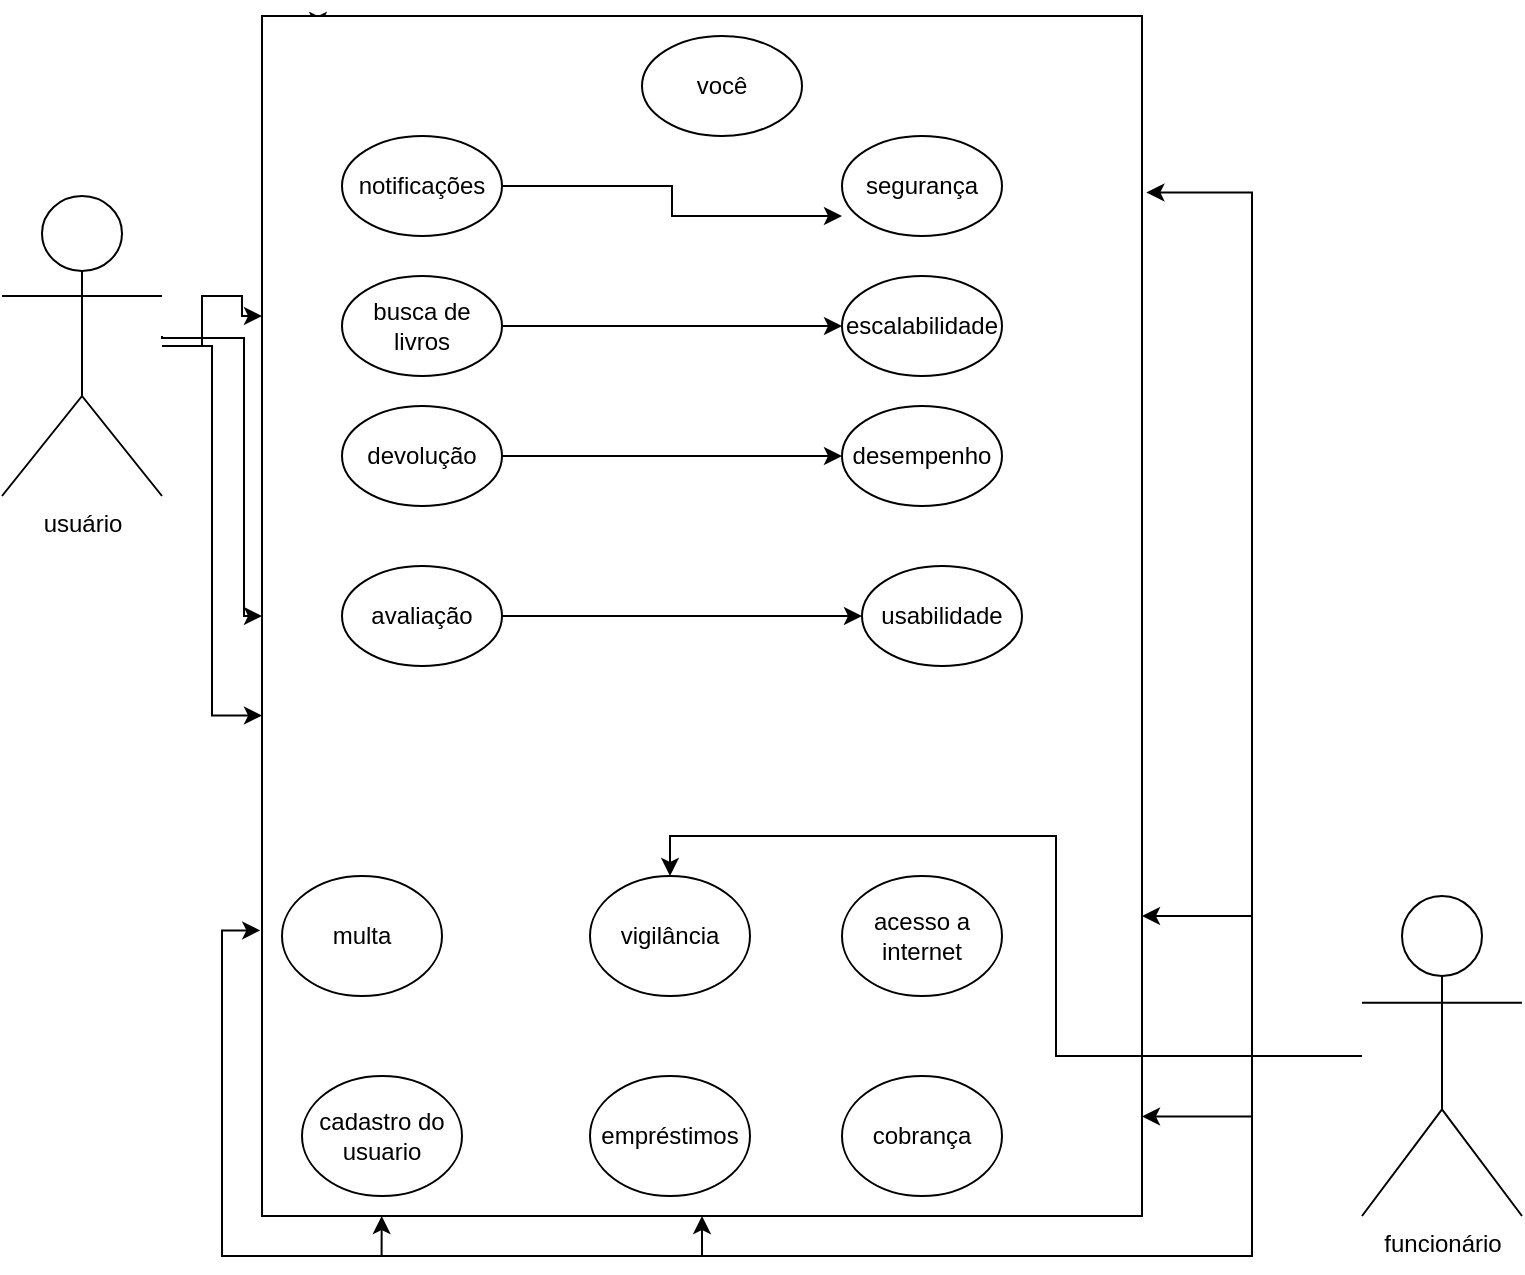 <mxfile version="24.4.14" type="github">
  <diagram name="Página-1" id="C96arZJrrSCVBLOG4efR">
    <mxGraphModel dx="880" dy="460" grid="1" gridSize="10" guides="1" tooltips="1" connect="1" arrows="1" fold="1" page="1" pageScale="1" pageWidth="827" pageHeight="1169" math="0" shadow="0">
      <root>
        <mxCell id="0" />
        <mxCell id="1" parent="0" />
        <mxCell id="kRZZq-kJ1OqrjR1lZMrt-66" style="edgeStyle=orthogonalEdgeStyle;rounded=0;orthogonalLoop=1;jettySize=auto;html=1;" edge="1" parent="1" target="kRZZq-kJ1OqrjR1lZMrt-39">
          <mxGeometry relative="1" as="geometry">
            <mxPoint x="190" y="200" as="targetPoint" />
            <mxPoint x="120" y="200" as="sourcePoint" />
            <Array as="points">
              <mxPoint x="120" y="201" />
              <mxPoint x="161" y="201" />
              <mxPoint x="161" y="340" />
            </Array>
          </mxGeometry>
        </mxCell>
        <mxCell id="kRZZq-kJ1OqrjR1lZMrt-34" style="edgeStyle=orthogonalEdgeStyle;rounded=0;orthogonalLoop=1;jettySize=auto;html=1;exitX=0.5;exitY=1;exitDx=0;exitDy=0;entryX=0.467;entryY=1.35;entryDx=0;entryDy=0;entryPerimeter=0;" edge="1" parent="1">
          <mxGeometry relative="1" as="geometry">
            <mxPoint x="200" y="40" as="sourcePoint" />
            <mxPoint x="198.02" y="47" as="targetPoint" />
          </mxGeometry>
        </mxCell>
        <mxCell id="kRZZq-kJ1OqrjR1lZMrt-39" value="" style="rounded=0;whiteSpace=wrap;html=1;" vertex="1" parent="1">
          <mxGeometry x="170" y="40" width="440" height="600" as="geometry" />
        </mxCell>
        <mxCell id="kRZZq-kJ1OqrjR1lZMrt-41" value="&lt;font style=&quot;vertical-align: inherit;&quot;&gt;&lt;font style=&quot;vertical-align: inherit;&quot;&gt;&lt;font style=&quot;vertical-align: inherit;&quot;&gt;&lt;font style=&quot;vertical-align: inherit;&quot;&gt;&lt;font style=&quot;vertical-align: inherit;&quot;&gt;&lt;font style=&quot;vertical-align: inherit;&quot;&gt;você&lt;/font&gt;&lt;/font&gt;&lt;/font&gt;&lt;/font&gt;&lt;/font&gt;&lt;/font&gt;" style="ellipse;whiteSpace=wrap;html=1;" vertex="1" parent="1">
          <mxGeometry x="360" y="50" width="80" height="50" as="geometry" />
        </mxCell>
        <mxCell id="kRZZq-kJ1OqrjR1lZMrt-44" value="&lt;font style=&quot;vertical-align: inherit;&quot;&gt;&lt;font style=&quot;vertical-align: inherit;&quot;&gt;segurança&lt;/font&gt;&lt;/font&gt;" style="ellipse;whiteSpace=wrap;html=1;" vertex="1" parent="1">
          <mxGeometry x="460" y="100" width="80" height="50" as="geometry" />
        </mxCell>
        <mxCell id="kRZZq-kJ1OqrjR1lZMrt-47" value="&lt;font style=&quot;vertical-align: inherit;&quot;&gt;&lt;font style=&quot;vertical-align: inherit;&quot;&gt;usabilidade&lt;/font&gt;&lt;/font&gt;" style="ellipse;whiteSpace=wrap;html=1;" vertex="1" parent="1">
          <mxGeometry x="470" y="315" width="80" height="50" as="geometry" />
        </mxCell>
        <mxCell id="kRZZq-kJ1OqrjR1lZMrt-48" value="&lt;font style=&quot;vertical-align: inherit;&quot;&gt;&lt;font style=&quot;vertical-align: inherit;&quot;&gt;desempenho&lt;/font&gt;&lt;/font&gt;" style="ellipse;whiteSpace=wrap;html=1;" vertex="1" parent="1">
          <mxGeometry x="460" y="235" width="80" height="50" as="geometry" />
        </mxCell>
        <mxCell id="kRZZq-kJ1OqrjR1lZMrt-49" value="&lt;font style=&quot;vertical-align: inherit;&quot;&gt;&lt;font style=&quot;vertical-align: inherit;&quot;&gt;escalabilidade&lt;/font&gt;&lt;/font&gt;" style="ellipse;whiteSpace=wrap;html=1;" vertex="1" parent="1">
          <mxGeometry x="460" y="170" width="80" height="50" as="geometry" />
        </mxCell>
        <mxCell id="kRZZq-kJ1OqrjR1lZMrt-56" style="edgeStyle=orthogonalEdgeStyle;rounded=0;orthogonalLoop=1;jettySize=auto;html=1;entryX=0;entryY=0.5;entryDx=0;entryDy=0;" edge="1" parent="1" source="kRZZq-kJ1OqrjR1lZMrt-50" target="kRZZq-kJ1OqrjR1lZMrt-49">
          <mxGeometry relative="1" as="geometry" />
        </mxCell>
        <mxCell id="kRZZq-kJ1OqrjR1lZMrt-50" value="&lt;font style=&quot;vertical-align: inherit;&quot;&gt;&lt;font style=&quot;vertical-align: inherit;&quot;&gt;busca de livros&lt;/font&gt;&lt;/font&gt;" style="ellipse;whiteSpace=wrap;html=1;" vertex="1" parent="1">
          <mxGeometry x="210" y="170" width="80" height="50" as="geometry" />
        </mxCell>
        <mxCell id="kRZZq-kJ1OqrjR1lZMrt-89" style="edgeStyle=orthogonalEdgeStyle;rounded=0;orthogonalLoop=1;jettySize=auto;html=1;entryX=0;entryY=0.5;entryDx=0;entryDy=0;" edge="1" parent="1" source="kRZZq-kJ1OqrjR1lZMrt-52" target="kRZZq-kJ1OqrjR1lZMrt-47">
          <mxGeometry relative="1" as="geometry" />
        </mxCell>
        <mxCell id="kRZZq-kJ1OqrjR1lZMrt-52" value="&lt;font style=&quot;vertical-align: inherit;&quot;&gt;&lt;font style=&quot;vertical-align: inherit;&quot;&gt;avaliação&lt;/font&gt;&lt;/font&gt;" style="ellipse;whiteSpace=wrap;html=1;" vertex="1" parent="1">
          <mxGeometry x="210" y="315" width="80" height="50" as="geometry" />
        </mxCell>
        <mxCell id="kRZZq-kJ1OqrjR1lZMrt-53" value="&lt;font style=&quot;vertical-align: inherit;&quot;&gt;&lt;font style=&quot;vertical-align: inherit;&quot;&gt;notificações&lt;/font&gt;&lt;/font&gt;" style="ellipse;whiteSpace=wrap;html=1;" vertex="1" parent="1">
          <mxGeometry x="210" y="100" width="80" height="50" as="geometry" />
        </mxCell>
        <mxCell id="kRZZq-kJ1OqrjR1lZMrt-91" style="edgeStyle=orthogonalEdgeStyle;rounded=0;orthogonalLoop=1;jettySize=auto;html=1;entryX=0.5;entryY=1;entryDx=0;entryDy=0;" edge="1" parent="1" source="kRZZq-kJ1OqrjR1lZMrt-63" target="kRZZq-kJ1OqrjR1lZMrt-39">
          <mxGeometry relative="1" as="geometry" />
        </mxCell>
        <mxCell id="kRZZq-kJ1OqrjR1lZMrt-99" style="edgeStyle=orthogonalEdgeStyle;rounded=0;orthogonalLoop=1;jettySize=auto;html=1;entryX=0.5;entryY=0;entryDx=0;entryDy=0;" edge="1" parent="1" source="kRZZq-kJ1OqrjR1lZMrt-63" target="kRZZq-kJ1OqrjR1lZMrt-75">
          <mxGeometry relative="1" as="geometry" />
        </mxCell>
        <mxCell id="kRZZq-kJ1OqrjR1lZMrt-63" value="&lt;font style=&quot;vertical-align: inherit;&quot;&gt;&lt;font style=&quot;vertical-align: inherit;&quot;&gt;funcionário&lt;/font&gt;&lt;/font&gt;" style="shape=umlActor;verticalLabelPosition=bottom;verticalAlign=top;html=1;outlineConnect=0;" vertex="1" parent="1">
          <mxGeometry x="720" y="480" width="80" height="160" as="geometry" />
        </mxCell>
        <mxCell id="kRZZq-kJ1OqrjR1lZMrt-80" style="edgeStyle=orthogonalEdgeStyle;rounded=0;orthogonalLoop=1;jettySize=auto;html=1;entryX=0;entryY=0.25;entryDx=0;entryDy=0;" edge="1" parent="1" source="kRZZq-kJ1OqrjR1lZMrt-69" target="kRZZq-kJ1OqrjR1lZMrt-39">
          <mxGeometry relative="1" as="geometry">
            <Array as="points">
              <mxPoint x="140" y="205" />
              <mxPoint x="140" y="180" />
              <mxPoint x="160" y="180" />
            </Array>
          </mxGeometry>
        </mxCell>
        <mxCell id="kRZZq-kJ1OqrjR1lZMrt-69" value="&lt;font style=&quot;vertical-align: inherit;&quot;&gt;&lt;font style=&quot;vertical-align: inherit;&quot;&gt;usuário&lt;/font&gt;&lt;/font&gt;" style="shape=umlActor;verticalLabelPosition=bottom;verticalAlign=top;html=1;outlineConnect=0;" vertex="1" parent="1">
          <mxGeometry x="40" y="130" width="80" height="150" as="geometry" />
        </mxCell>
        <mxCell id="kRZZq-kJ1OqrjR1lZMrt-70" style="edgeStyle=orthogonalEdgeStyle;rounded=0;orthogonalLoop=1;jettySize=auto;html=1;entryX=0;entryY=0.583;entryDx=0;entryDy=0;entryPerimeter=0;" edge="1" parent="1" source="kRZZq-kJ1OqrjR1lZMrt-69" target="kRZZq-kJ1OqrjR1lZMrt-39">
          <mxGeometry relative="1" as="geometry">
            <mxPoint x="190" y="400" as="targetPoint" />
          </mxGeometry>
        </mxCell>
        <mxCell id="kRZZq-kJ1OqrjR1lZMrt-74" value="&lt;font style=&quot;vertical-align: inherit;&quot;&gt;&lt;font style=&quot;vertical-align: inherit;&quot;&gt;acesso a internet&lt;/font&gt;&lt;/font&gt;" style="ellipse;whiteSpace=wrap;html=1;" vertex="1" parent="1">
          <mxGeometry x="460" y="470" width="80" height="60" as="geometry" />
        </mxCell>
        <mxCell id="kRZZq-kJ1OqrjR1lZMrt-75" value="&lt;font style=&quot;vertical-align: inherit;&quot;&gt;&lt;font style=&quot;vertical-align: inherit;&quot;&gt;vigilância&lt;/font&gt;&lt;/font&gt;" style="ellipse;whiteSpace=wrap;html=1;" vertex="1" parent="1">
          <mxGeometry x="334" y="470" width="80" height="60" as="geometry" />
        </mxCell>
        <mxCell id="kRZZq-kJ1OqrjR1lZMrt-76" value="&lt;font style=&quot;vertical-align: inherit;&quot;&gt;&lt;font style=&quot;vertical-align: inherit;&quot;&gt;cadastro do usuario&lt;/font&gt;&lt;/font&gt;" style="ellipse;whiteSpace=wrap;html=1;" vertex="1" parent="1">
          <mxGeometry x="190" y="570" width="80" height="60" as="geometry" />
        </mxCell>
        <mxCell id="kRZZq-kJ1OqrjR1lZMrt-77" value="&lt;font style=&quot;vertical-align: inherit;&quot;&gt;&lt;font style=&quot;vertical-align: inherit;&quot;&gt;empréstimos&lt;/font&gt;&lt;/font&gt;" style="ellipse;whiteSpace=wrap;html=1;" vertex="1" parent="1">
          <mxGeometry x="334" y="570" width="80" height="60" as="geometry" />
        </mxCell>
        <mxCell id="kRZZq-kJ1OqrjR1lZMrt-78" value="&lt;font style=&quot;vertical-align: inherit;&quot;&gt;&lt;font style=&quot;vertical-align: inherit;&quot;&gt;cobrança&lt;/font&gt;&lt;/font&gt;" style="ellipse;whiteSpace=wrap;html=1;" vertex="1" parent="1">
          <mxGeometry x="460" y="570" width="80" height="60" as="geometry" />
        </mxCell>
        <mxCell id="kRZZq-kJ1OqrjR1lZMrt-79" value="&lt;font style=&quot;vertical-align: inherit;&quot;&gt;&lt;font style=&quot;vertical-align: inherit;&quot;&gt;multa&lt;/font&gt;&lt;/font&gt;" style="ellipse;whiteSpace=wrap;html=1;" vertex="1" parent="1">
          <mxGeometry x="180" y="470" width="80" height="60" as="geometry" />
        </mxCell>
        <mxCell id="kRZZq-kJ1OqrjR1lZMrt-81" style="edgeStyle=orthogonalEdgeStyle;rounded=0;orthogonalLoop=1;jettySize=auto;html=1;entryX=1;entryY=0.75;entryDx=0;entryDy=0;" edge="1" parent="1" source="kRZZq-kJ1OqrjR1lZMrt-63" target="kRZZq-kJ1OqrjR1lZMrt-39">
          <mxGeometry relative="1" as="geometry" />
        </mxCell>
        <mxCell id="kRZZq-kJ1OqrjR1lZMrt-82" style="edgeStyle=orthogonalEdgeStyle;rounded=0;orthogonalLoop=1;jettySize=auto;html=1;entryX=1;entryY=0.917;entryDx=0;entryDy=0;entryPerimeter=0;" edge="1" parent="1" source="kRZZq-kJ1OqrjR1lZMrt-63" target="kRZZq-kJ1OqrjR1lZMrt-39">
          <mxGeometry relative="1" as="geometry" />
        </mxCell>
        <mxCell id="kRZZq-kJ1OqrjR1lZMrt-90" style="edgeStyle=orthogonalEdgeStyle;rounded=0;orthogonalLoop=1;jettySize=auto;html=1;entryX=0;entryY=0.8;entryDx=0;entryDy=0;entryPerimeter=0;" edge="1" parent="1" source="kRZZq-kJ1OqrjR1lZMrt-53" target="kRZZq-kJ1OqrjR1lZMrt-44">
          <mxGeometry relative="1" as="geometry" />
        </mxCell>
        <mxCell id="kRZZq-kJ1OqrjR1lZMrt-94" style="edgeStyle=orthogonalEdgeStyle;rounded=0;orthogonalLoop=1;jettySize=auto;html=1;entryX=0;entryY=0.5;entryDx=0;entryDy=0;" edge="1" parent="1" source="kRZZq-kJ1OqrjR1lZMrt-92" target="kRZZq-kJ1OqrjR1lZMrt-48">
          <mxGeometry relative="1" as="geometry" />
        </mxCell>
        <mxCell id="kRZZq-kJ1OqrjR1lZMrt-92" value="&lt;font style=&quot;vertical-align: inherit;&quot;&gt;&lt;font style=&quot;vertical-align: inherit;&quot;&gt;devolução&lt;/font&gt;&lt;/font&gt;" style="ellipse;whiteSpace=wrap;html=1;" vertex="1" parent="1">
          <mxGeometry x="210" y="235" width="80" height="50" as="geometry" />
        </mxCell>
        <mxCell id="kRZZq-kJ1OqrjR1lZMrt-98" style="edgeStyle=orthogonalEdgeStyle;rounded=0;orthogonalLoop=1;jettySize=auto;html=1;entryX=0.136;entryY=1;entryDx=0;entryDy=0;entryPerimeter=0;" edge="1" parent="1" source="kRZZq-kJ1OqrjR1lZMrt-63" target="kRZZq-kJ1OqrjR1lZMrt-39">
          <mxGeometry relative="1" as="geometry" />
        </mxCell>
        <mxCell id="kRZZq-kJ1OqrjR1lZMrt-100" style="edgeStyle=orthogonalEdgeStyle;rounded=0;orthogonalLoop=1;jettySize=auto;html=1;entryX=-0.002;entryY=0.762;entryDx=0;entryDy=0;entryPerimeter=0;" edge="1" parent="1" source="kRZZq-kJ1OqrjR1lZMrt-63" target="kRZZq-kJ1OqrjR1lZMrt-39">
          <mxGeometry relative="1" as="geometry" />
        </mxCell>
        <mxCell id="kRZZq-kJ1OqrjR1lZMrt-102" style="edgeStyle=orthogonalEdgeStyle;rounded=0;orthogonalLoop=1;jettySize=auto;html=1;entryX=1.005;entryY=0.147;entryDx=0;entryDy=0;entryPerimeter=0;" edge="1" parent="1" source="kRZZq-kJ1OqrjR1lZMrt-63" target="kRZZq-kJ1OqrjR1lZMrt-39">
          <mxGeometry relative="1" as="geometry" />
        </mxCell>
      </root>
    </mxGraphModel>
  </diagram>
</mxfile>
